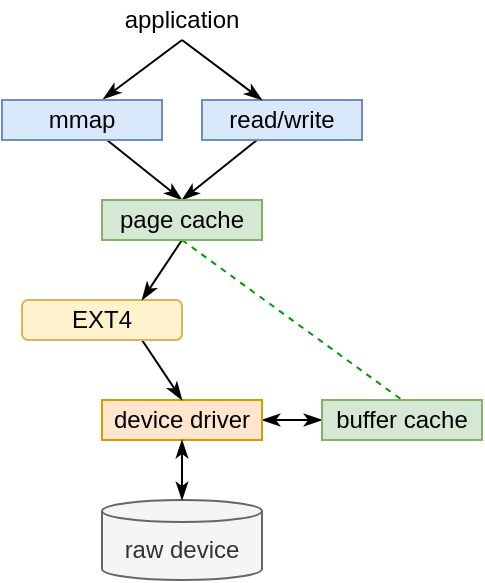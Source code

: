 <mxfile version="24.7.5">
  <diagram name="第 1 页" id="Ym1pjDbf4E6jYNXWS9gd">
    <mxGraphModel dx="2205" dy="1520" grid="1" gridSize="10" guides="1" tooltips="1" connect="1" arrows="1" fold="1" page="1" pageScale="1" pageWidth="1169" pageHeight="827" math="0" shadow="0">
      <root>
        <mxCell id="0" />
        <mxCell id="1" parent="0" />
        <mxCell id="hhSl52WS3auzo4PdGc_3-21" style="rounded=0;orthogonalLoop=1;jettySize=auto;html=1;entryX=0.5;entryY=0;entryDx=0;entryDy=0;endArrow=classicThin;endFill=1;" parent="1" source="hhSl52WS3auzo4PdGc_3-22" target="hhSl52WS3auzo4PdGc_3-36" edge="1">
          <mxGeometry relative="1" as="geometry">
            <mxPoint x="330" y="330" as="targetPoint" />
          </mxGeometry>
        </mxCell>
        <mxCell id="hhSl52WS3auzo4PdGc_3-22" value="read/write" style="rounded=0;whiteSpace=wrap;html=1;fillColor=#dae8fc;strokeColor=#6c8ebf;" parent="1" vertex="1">
          <mxGeometry x="340" y="290" width="80" height="20" as="geometry" />
        </mxCell>
        <mxCell id="hhSl52WS3auzo4PdGc_3-23" style="edgeStyle=orthogonalEdgeStyle;rounded=0;orthogonalLoop=1;jettySize=auto;html=1;entryX=0;entryY=0.5;entryDx=0;entryDy=0;startArrow=classicThin;startFill=1;endArrow=classicThin;endFill=1;" parent="1" source="hhSl52WS3auzo4PdGc_3-24" target="hhSl52WS3auzo4PdGc_3-26" edge="1">
          <mxGeometry relative="1" as="geometry" />
        </mxCell>
        <mxCell id="hhSl52WS3auzo4PdGc_3-24" value="device driver" style="rounded=0;whiteSpace=wrap;html=1;fillColor=#ffe6cc;strokeColor=#d79b00;" parent="1" vertex="1">
          <mxGeometry x="290" y="440" width="80" height="20" as="geometry" />
        </mxCell>
        <mxCell id="hhSl52WS3auzo4PdGc_3-26" value="buffer cache" style="rounded=0;whiteSpace=wrap;html=1;fillColor=#d5e8d4;strokeColor=#82b366;" parent="1" vertex="1">
          <mxGeometry x="400" y="440" width="80" height="20" as="geometry" />
        </mxCell>
        <mxCell id="hhSl52WS3auzo4PdGc_3-27" style="rounded=0;orthogonalLoop=1;jettySize=auto;html=1;exitX=0.5;exitY=1;exitDx=0;exitDy=0;entryX=0.633;entryY=-0.027;entryDx=0;entryDy=0;endArrow=classicThin;endFill=1;entryPerimeter=0;" parent="1" source="hhSl52WS3auzo4PdGc_3-29" target="hhSl52WS3auzo4PdGc_3-31" edge="1">
          <mxGeometry relative="1" as="geometry" />
        </mxCell>
        <mxCell id="hhSl52WS3auzo4PdGc_3-28" style="rounded=0;orthogonalLoop=1;jettySize=auto;html=1;exitX=0.5;exitY=1;exitDx=0;exitDy=0;endArrow=classicThin;endFill=1;" parent="1" source="hhSl52WS3auzo4PdGc_3-29" edge="1">
          <mxGeometry relative="1" as="geometry">
            <mxPoint x="370" y="290" as="targetPoint" />
          </mxGeometry>
        </mxCell>
        <mxCell id="hhSl52WS3auzo4PdGc_3-29" value="application" style="text;html=1;align=center;verticalAlign=middle;whiteSpace=wrap;rounded=0;" parent="1" vertex="1">
          <mxGeometry x="290" y="240" width="80" height="20" as="geometry" />
        </mxCell>
        <mxCell id="hhSl52WS3auzo4PdGc_3-30" style="rounded=0;orthogonalLoop=1;jettySize=auto;html=1;entryX=0.5;entryY=0;entryDx=0;entryDy=0;endArrow=classicThin;endFill=1;" parent="1" source="hhSl52WS3auzo4PdGc_3-31" target="hhSl52WS3auzo4PdGc_3-36" edge="1">
          <mxGeometry relative="1" as="geometry">
            <mxPoint x="330" y="330" as="targetPoint" />
          </mxGeometry>
        </mxCell>
        <mxCell id="hhSl52WS3auzo4PdGc_3-31" value="mmap" style="rounded=0;whiteSpace=wrap;html=1;fillColor=#dae8fc;strokeColor=#6c8ebf;" parent="1" vertex="1">
          <mxGeometry x="240" y="290" width="80" height="20" as="geometry" />
        </mxCell>
        <mxCell id="hhSl52WS3auzo4PdGc_3-32" value="raw device" style="shape=cylinder3;whiteSpace=wrap;html=1;boundedLbl=1;backgroundOutline=1;size=5.524;fillColor=#f5f5f5;fontColor=#333333;strokeColor=#666666;" parent="1" vertex="1">
          <mxGeometry x="290" y="490" width="80" height="40" as="geometry" />
        </mxCell>
        <mxCell id="hhSl52WS3auzo4PdGc_3-33" style="edgeStyle=orthogonalEdgeStyle;rounded=0;orthogonalLoop=1;jettySize=auto;html=1;entryX=0.5;entryY=0;entryDx=0;entryDy=0;entryPerimeter=0;startArrow=classicThin;startFill=1;endArrow=classicThin;endFill=1;" parent="1" source="hhSl52WS3auzo4PdGc_3-24" target="hhSl52WS3auzo4PdGc_3-32" edge="1">
          <mxGeometry relative="1" as="geometry" />
        </mxCell>
        <mxCell id="hhSl52WS3auzo4PdGc_3-38" style="rounded=0;orthogonalLoop=1;jettySize=auto;html=1;entryX=0.5;entryY=0;entryDx=0;entryDy=0;endArrow=classicThin;endFill=1;exitX=0.75;exitY=1;exitDx=0;exitDy=0;" parent="1" source="hhSl52WS3auzo4PdGc_3-34" target="hhSl52WS3auzo4PdGc_3-24" edge="1">
          <mxGeometry relative="1" as="geometry" />
        </mxCell>
        <mxCell id="hhSl52WS3auzo4PdGc_3-34" value="EXT4" style="rounded=1;whiteSpace=wrap;html=1;fillColor=#fff2cc;strokeColor=#d6b656;" parent="1" vertex="1">
          <mxGeometry x="250" y="390" width="80" height="20" as="geometry" />
        </mxCell>
        <mxCell id="hhSl52WS3auzo4PdGc_3-39" style="rounded=0;orthogonalLoop=1;jettySize=auto;html=1;entryX=0.75;entryY=0;entryDx=0;entryDy=0;exitX=0.5;exitY=1;exitDx=0;exitDy=0;endArrow=classicThin;endFill=1;startArrow=none;startFill=0;" parent="1" source="hhSl52WS3auzo4PdGc_3-36" target="hhSl52WS3auzo4PdGc_3-34" edge="1">
          <mxGeometry relative="1" as="geometry" />
        </mxCell>
        <mxCell id="hhSl52WS3auzo4PdGc_3-40" style="rounded=0;orthogonalLoop=1;jettySize=auto;html=1;dashed=1;endArrow=none;endFill=0;entryX=0.5;entryY=0;entryDx=0;entryDy=0;exitX=0.5;exitY=1;exitDx=0;exitDy=0;strokeColor=#009900;" parent="1" source="hhSl52WS3auzo4PdGc_3-36" target="hhSl52WS3auzo4PdGc_3-26" edge="1">
          <mxGeometry relative="1" as="geometry" />
        </mxCell>
        <mxCell id="hhSl52WS3auzo4PdGc_3-36" value="page cache" style="rounded=0;whiteSpace=wrap;html=1;fillColor=#d5e8d4;strokeColor=#82b366;" parent="1" vertex="1">
          <mxGeometry x="290" y="340" width="80" height="20" as="geometry" />
        </mxCell>
      </root>
    </mxGraphModel>
  </diagram>
</mxfile>
